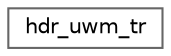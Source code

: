 digraph "Graphical Class Hierarchy"
{
 // LATEX_PDF_SIZE
  bgcolor="transparent";
  edge [fontname=Helvetica,fontsize=10,labelfontname=Helvetica,labelfontsize=10];
  node [fontname=Helvetica,fontsize=10,shape=box,height=0.2,width=0.4];
  rankdir="LR";
  Node0 [id="Node000000",label="hdr_uwm_tr",height=0.2,width=0.4,color="grey40", fillcolor="white", style="filled",URL="$structhdr__uwm__tr.html",tooltip="traffic, counter"];
}
